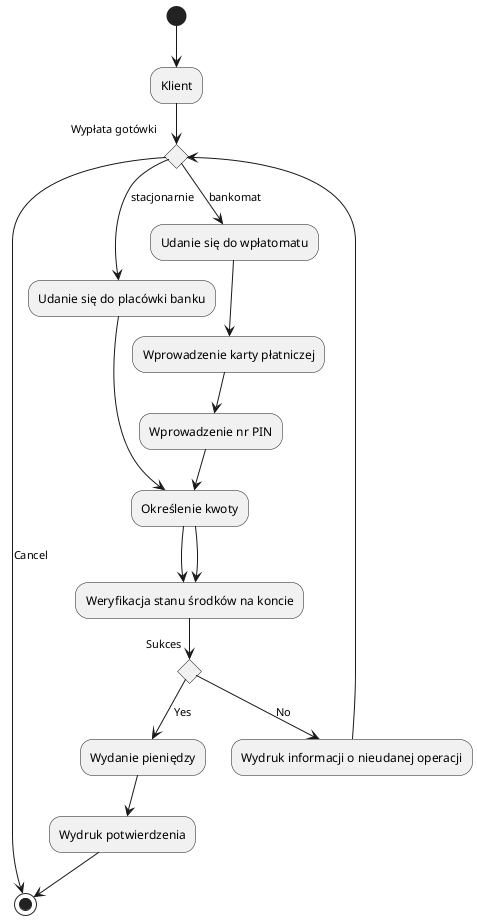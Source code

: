 'Diagram aktywności - wyplata gotówki we wpłatomacie lub w placówce
@startuml

(*) --> "Klient"
if "Wypłata gotówki" as wyplata then
    -->[stacjonarnie] "Udanie się do placówki banku"
    --> "Określenie kwoty" as kwota
    --> "Weryfikacja stanu środków na koncie" as weryfikacja
else 
    --> [bankomat] "Udanie się do wpłatomatu"
    --> "Wprowadzenie karty płatniczej"
    --> "Wprowadzenie nr PIN"
    --> kwota
    --> weryfikacja
    if "Sukces"
        --> [Yes] "Wydanie pieniędzy"
        --> "Wydruk potwierdzenia"
        --> (*)
    else 
        --> [No] "Wydruk informacji o nieudanej operacji"
        --> wyplata
    endif
else
    --> [Cancel] (*)
endif

@enduml